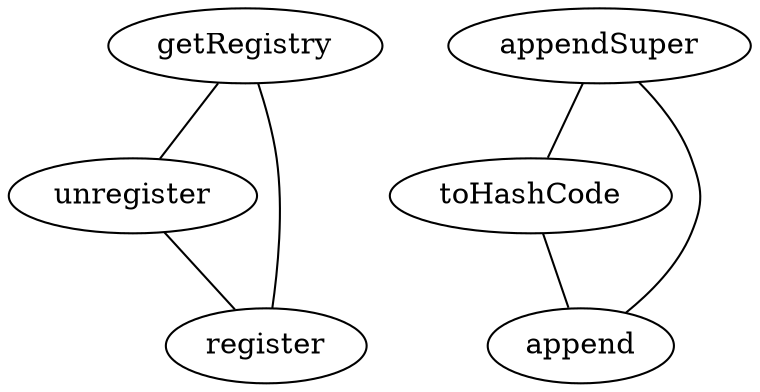 strict graph ip_map {
getRegistry--unregister;
getRegistry--register;
unregister--register;
appendSuper--toHashCode;
appendSuper--append;
toHashCode--append;
}